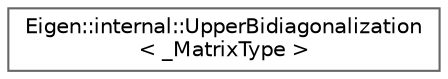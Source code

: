 digraph "类继承关系图"
{
 // LATEX_PDF_SIZE
  bgcolor="transparent";
  edge [fontname=Helvetica,fontsize=10,labelfontname=Helvetica,labelfontsize=10];
  node [fontname=Helvetica,fontsize=10,shape=box,height=0.2,width=0.4];
  rankdir="LR";
  Node0 [id="Node000000",label="Eigen::internal::UpperBidiagonalization\l\< _MatrixType \>",height=0.2,width=0.4,color="grey40", fillcolor="white", style="filled",URL="$class_eigen_1_1internal_1_1_upper_bidiagonalization.html",tooltip=" "];
}
